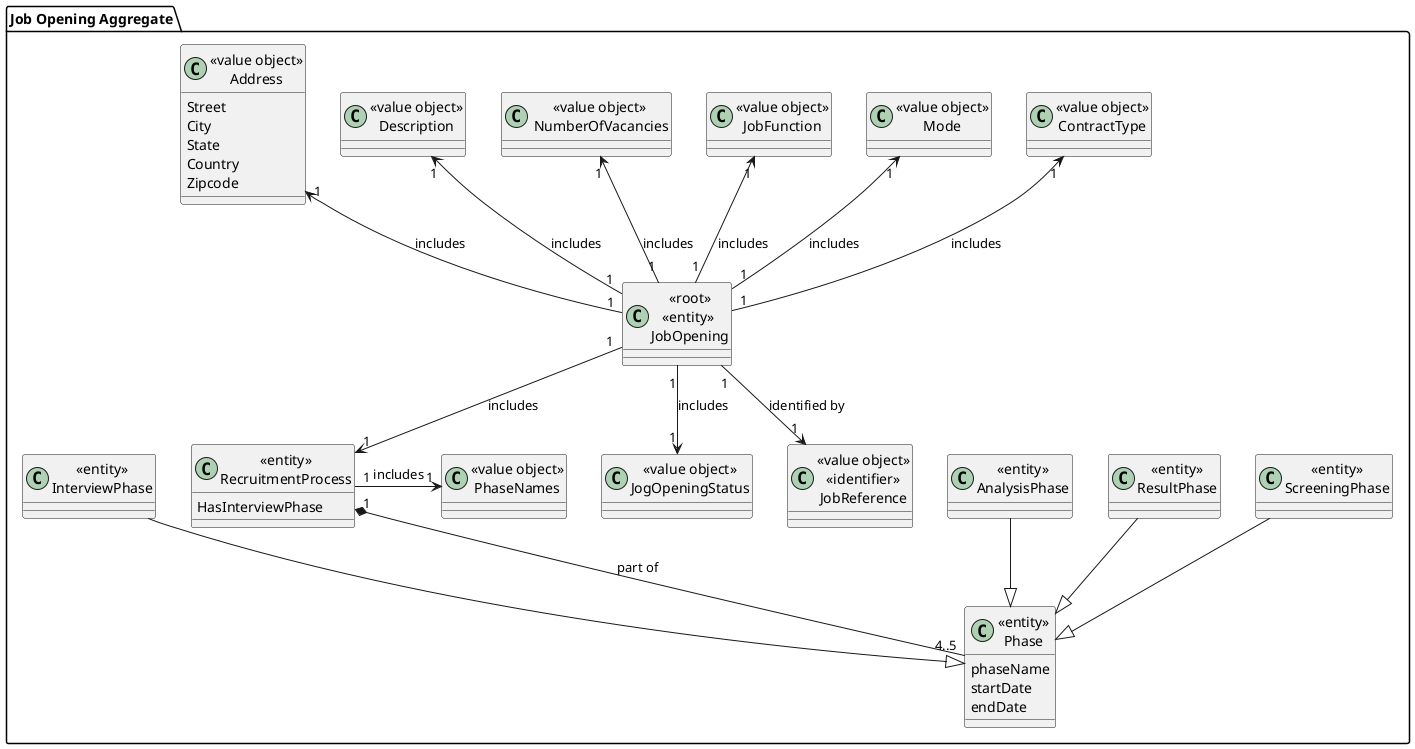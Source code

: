 @startuml
'https://plantuml.com/class-diagram

package "Job Opening Aggregate"{

    class "«entity»\nRecruitmentProcess" as RecruitmentProcess{
        HasInterviewPhase
    }

     class "«entity»\nPhase" as Phase{
        phaseName
        startDate
        endDate
     }

    class "«value object»\nPhaseNames" as PhaseNames{

    }


 class "«entity»\nScreeningPhase" as ScreeningPhase{

     }

    class "«entity»\nResultPhase" as ResultPhase{
    }

    class "«entity»\nAnalysisPhase" as AnalysisPhase{

    }

    class "«root»\n«entity» \nJobOpening" as JobOpening{


    }

    class "«value object»\nJogOpeningStatus" as JogOpeningStatus {
    }

     class "«value object»\nContractType" as ContractType{
     }

    class "«value object»\nMode" as Mode{

    }

    class "«value object»\nJobFunction" as JobFunction{

    }

    class "«value object»\n NumberOfVacancies" as  NumberOfVacancies{

    }

    class "«value object»\nDescription" as Description{

    }


    class "«value object»\nAddress" as Address1{
        Street
        City
        State
        Country
        Zipcode
    }

    class "«value object»\n«identifier»\nJobReference" as JobReference{
    }

    class  "«entity»\nInterviewPhase" as InterviewPhase{

    }

}


Mode "1" <-- "1"JobOpening : includes
JobFunction "1" <-- "1"JobOpening : includes
NumberOfVacancies "1" <-- "1"JobOpening : includes
Description "1" <-- "1"JobOpening : includes
Address1"1" <-- "1"JobOpening : includes
ContractType "1" <--"1" JobOpening : includes



JobOpening "1"-->"1" JobReference : identified by

JobOpening "1"-->"1" JogOpeningStatus : includes
RecruitmentProcess "1" *--"4..5" Phase :part of
RecruitmentProcess "1" -> "1" PhaseNames : includes
JobOpening "1" --> "1"RecruitmentProcess :includes


ScreeningPhase --|> Phase
ResultPhase --|> Phase
InterviewPhase --|> Phase
AnalysisPhase --|> Phase
@enduml